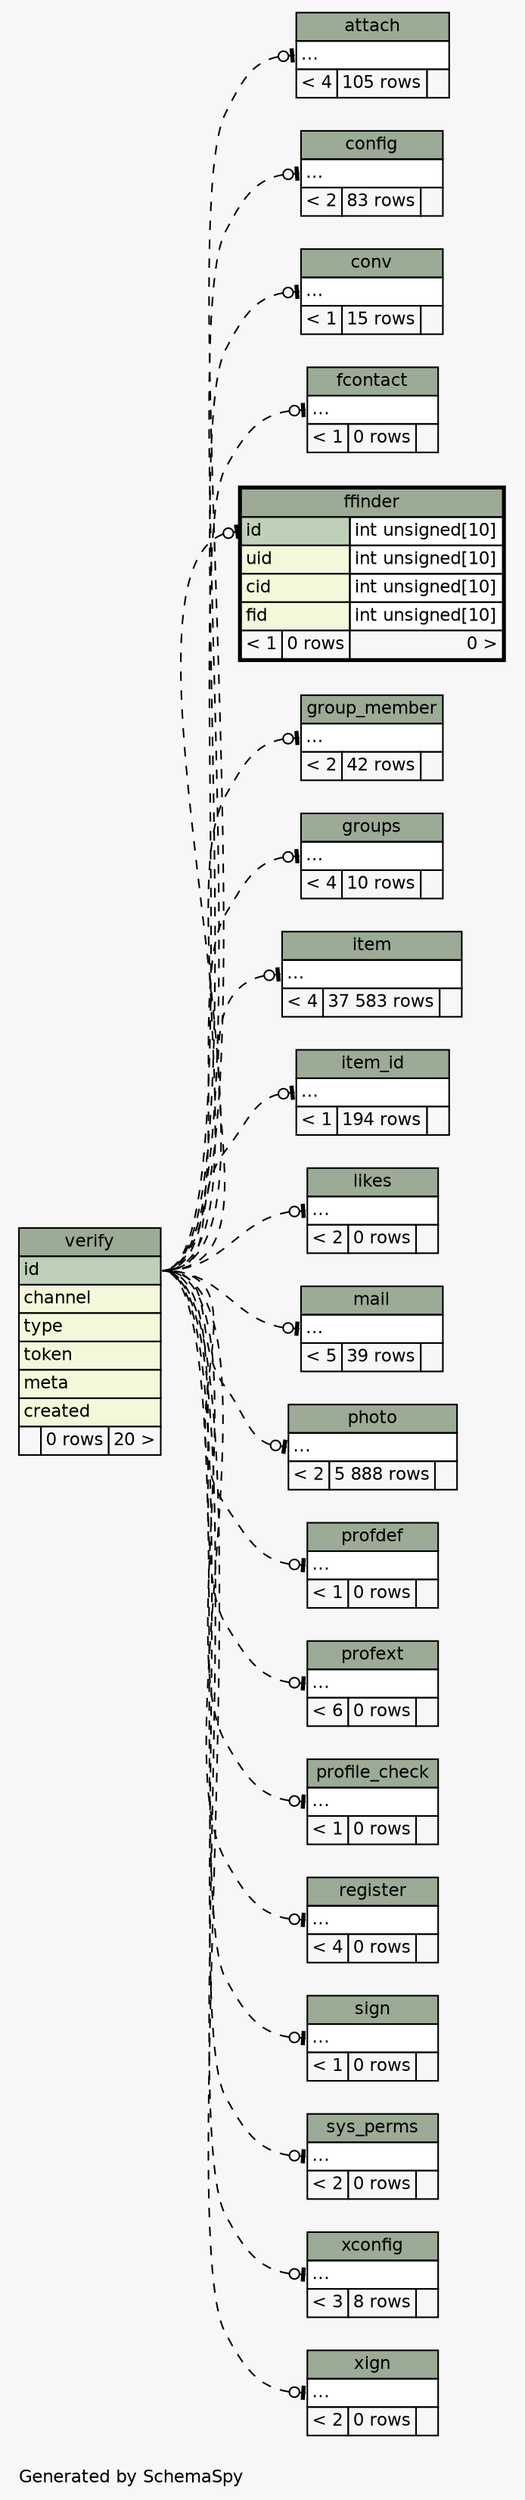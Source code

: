 // dot 2.26.3 on Linux 3.2.0-4-686-pae
// SchemaSpy rev 590
digraph "impliedTwoDegreesRelationshipsDiagram" {
  graph [
    rankdir="RL"
    bgcolor="#f7f7f7"
    label="\nGenerated by SchemaSpy"
    labeljust="l"
    nodesep="0.18"
    ranksep="0.46"
    fontname="Helvetica"
    fontsize="11"
  ];
  node [
    fontname="Helvetica"
    fontsize="11"
    shape="plaintext"
  ];
  edge [
    arrowsize="0.8"
  ];
  "attach":"elipses":w -> "verify":"id":e [arrowhead=none dir=back arrowtail=teeodot style=dashed];
  "config":"elipses":w -> "verify":"id":e [arrowhead=none dir=back arrowtail=teeodot style=dashed];
  "conv":"elipses":w -> "verify":"id":e [arrowhead=none dir=back arrowtail=teeodot style=dashed];
  "fcontact":"elipses":w -> "verify":"id":e [arrowhead=none dir=back arrowtail=teeodot style=dashed];
  "ffinder":"id":w -> "verify":"id":e [arrowhead=none dir=back arrowtail=teeodot style=dashed];
  "group_member":"elipses":w -> "verify":"id":e [arrowhead=none dir=back arrowtail=teeodot style=dashed];
  "groups":"elipses":w -> "verify":"id":e [arrowhead=none dir=back arrowtail=teeodot style=dashed];
  "item":"elipses":w -> "verify":"id":e [arrowhead=none dir=back arrowtail=teeodot style=dashed];
  "item_id":"elipses":w -> "verify":"id":e [arrowhead=none dir=back arrowtail=teeodot style=dashed];
  "likes":"elipses":w -> "verify":"id":e [arrowhead=none dir=back arrowtail=teeodot style=dashed];
  "mail":"elipses":w -> "verify":"id":e [arrowhead=none dir=back arrowtail=teeodot style=dashed];
  "photo":"elipses":w -> "verify":"id":e [arrowhead=none dir=back arrowtail=teeodot style=dashed];
  "profdef":"elipses":w -> "verify":"id":e [arrowhead=none dir=back arrowtail=teeodot style=dashed];
  "profext":"elipses":w -> "verify":"id":e [arrowhead=none dir=back arrowtail=teeodot style=dashed];
  "profile_check":"elipses":w -> "verify":"id":e [arrowhead=none dir=back arrowtail=teeodot style=dashed];
  "register":"elipses":w -> "verify":"id":e [arrowhead=none dir=back arrowtail=teeodot style=dashed];
  "sign":"elipses":w -> "verify":"id":e [arrowhead=none dir=back arrowtail=teeodot style=dashed];
  "sys_perms":"elipses":w -> "verify":"id":e [arrowhead=none dir=back arrowtail=teeodot style=dashed];
  "xconfig":"elipses":w -> "verify":"id":e [arrowhead=none dir=back arrowtail=teeodot style=dashed];
  "xign":"elipses":w -> "verify":"id":e [arrowhead=none dir=back arrowtail=teeodot style=dashed];
  "attach" [
    label=<
    <TABLE BORDER="0" CELLBORDER="1" CELLSPACING="0" BGCOLOR="#ffffff">
      <TR><TD COLSPAN="3" BGCOLOR="#9bab96" ALIGN="CENTER">attach</TD></TR>
      <TR><TD PORT="elipses" COLSPAN="3" ALIGN="LEFT">...</TD></TR>
      <TR><TD ALIGN="LEFT" BGCOLOR="#f7f7f7">&lt; 4</TD><TD ALIGN="RIGHT" BGCOLOR="#f7f7f7">105 rows</TD><TD ALIGN="RIGHT" BGCOLOR="#f7f7f7">  </TD></TR>
    </TABLE>>
    URL="attach.html"
    tooltip="attach"
  ];
  "config" [
    label=<
    <TABLE BORDER="0" CELLBORDER="1" CELLSPACING="0" BGCOLOR="#ffffff">
      <TR><TD COLSPAN="3" BGCOLOR="#9bab96" ALIGN="CENTER">config</TD></TR>
      <TR><TD PORT="elipses" COLSPAN="3" ALIGN="LEFT">...</TD></TR>
      <TR><TD ALIGN="LEFT" BGCOLOR="#f7f7f7">&lt; 2</TD><TD ALIGN="RIGHT" BGCOLOR="#f7f7f7">83 rows</TD><TD ALIGN="RIGHT" BGCOLOR="#f7f7f7">  </TD></TR>
    </TABLE>>
    URL="config.html"
    tooltip="config"
  ];
  "conv" [
    label=<
    <TABLE BORDER="0" CELLBORDER="1" CELLSPACING="0" BGCOLOR="#ffffff">
      <TR><TD COLSPAN="3" BGCOLOR="#9bab96" ALIGN="CENTER">conv</TD></TR>
      <TR><TD PORT="elipses" COLSPAN="3" ALIGN="LEFT">...</TD></TR>
      <TR><TD ALIGN="LEFT" BGCOLOR="#f7f7f7">&lt; 1</TD><TD ALIGN="RIGHT" BGCOLOR="#f7f7f7">15 rows</TD><TD ALIGN="RIGHT" BGCOLOR="#f7f7f7">  </TD></TR>
    </TABLE>>
    URL="conv.html"
    tooltip="conv"
  ];
  "fcontact" [
    label=<
    <TABLE BORDER="0" CELLBORDER="1" CELLSPACING="0" BGCOLOR="#ffffff">
      <TR><TD COLSPAN="3" BGCOLOR="#9bab96" ALIGN="CENTER">fcontact</TD></TR>
      <TR><TD PORT="elipses" COLSPAN="3" ALIGN="LEFT">...</TD></TR>
      <TR><TD ALIGN="LEFT" BGCOLOR="#f7f7f7">&lt; 1</TD><TD ALIGN="RIGHT" BGCOLOR="#f7f7f7">0 rows</TD><TD ALIGN="RIGHT" BGCOLOR="#f7f7f7">  </TD></TR>
    </TABLE>>
    URL="fcontact.html"
    tooltip="fcontact"
  ];
  "ffinder" [
    label=<
    <TABLE BORDER="2" CELLBORDER="1" CELLSPACING="0" BGCOLOR="#ffffff">
      <TR><TD COLSPAN="3" BGCOLOR="#9bab96" ALIGN="CENTER">ffinder</TD></TR>
      <TR><TD PORT="id" COLSPAN="2" BGCOLOR="#bed1b8" ALIGN="LEFT">id</TD><TD PORT="id.type" ALIGN="LEFT">int unsigned[10]</TD></TR>
      <TR><TD PORT="uid" COLSPAN="2" BGCOLOR="#f4f7da" ALIGN="LEFT">uid</TD><TD PORT="uid.type" ALIGN="LEFT">int unsigned[10]</TD></TR>
      <TR><TD PORT="cid" COLSPAN="2" BGCOLOR="#f4f7da" ALIGN="LEFT">cid</TD><TD PORT="cid.type" ALIGN="LEFT">int unsigned[10]</TD></TR>
      <TR><TD PORT="fid" COLSPAN="2" BGCOLOR="#f4f7da" ALIGN="LEFT">fid</TD><TD PORT="fid.type" ALIGN="LEFT">int unsigned[10]</TD></TR>
      <TR><TD ALIGN="LEFT" BGCOLOR="#f7f7f7">&lt; 1</TD><TD ALIGN="RIGHT" BGCOLOR="#f7f7f7">0 rows</TD><TD ALIGN="RIGHT" BGCOLOR="#f7f7f7">0 &gt;</TD></TR>
    </TABLE>>
    URL="ffinder.html"
    tooltip="ffinder"
  ];
  "group_member" [
    label=<
    <TABLE BORDER="0" CELLBORDER="1" CELLSPACING="0" BGCOLOR="#ffffff">
      <TR><TD COLSPAN="3" BGCOLOR="#9bab96" ALIGN="CENTER">group_member</TD></TR>
      <TR><TD PORT="elipses" COLSPAN="3" ALIGN="LEFT">...</TD></TR>
      <TR><TD ALIGN="LEFT" BGCOLOR="#f7f7f7">&lt; 2</TD><TD ALIGN="RIGHT" BGCOLOR="#f7f7f7">42 rows</TD><TD ALIGN="RIGHT" BGCOLOR="#f7f7f7">  </TD></TR>
    </TABLE>>
    URL="group_member.html"
    tooltip="group_member"
  ];
  "groups" [
    label=<
    <TABLE BORDER="0" CELLBORDER="1" CELLSPACING="0" BGCOLOR="#ffffff">
      <TR><TD COLSPAN="3" BGCOLOR="#9bab96" ALIGN="CENTER">groups</TD></TR>
      <TR><TD PORT="elipses" COLSPAN="3" ALIGN="LEFT">...</TD></TR>
      <TR><TD ALIGN="LEFT" BGCOLOR="#f7f7f7">&lt; 4</TD><TD ALIGN="RIGHT" BGCOLOR="#f7f7f7">10 rows</TD><TD ALIGN="RIGHT" BGCOLOR="#f7f7f7">  </TD></TR>
    </TABLE>>
    URL="groups.html"
    tooltip="groups"
  ];
  "item" [
    label=<
    <TABLE BORDER="0" CELLBORDER="1" CELLSPACING="0" BGCOLOR="#ffffff">
      <TR><TD COLSPAN="3" BGCOLOR="#9bab96" ALIGN="CENTER">item</TD></TR>
      <TR><TD PORT="elipses" COLSPAN="3" ALIGN="LEFT">...</TD></TR>
      <TR><TD ALIGN="LEFT" BGCOLOR="#f7f7f7">&lt; 4</TD><TD ALIGN="RIGHT" BGCOLOR="#f7f7f7">37 583 rows</TD><TD ALIGN="RIGHT" BGCOLOR="#f7f7f7">  </TD></TR>
    </TABLE>>
    URL="item.html"
    tooltip="item"
  ];
  "item_id" [
    label=<
    <TABLE BORDER="0" CELLBORDER="1" CELLSPACING="0" BGCOLOR="#ffffff">
      <TR><TD COLSPAN="3" BGCOLOR="#9bab96" ALIGN="CENTER">item_id</TD></TR>
      <TR><TD PORT="elipses" COLSPAN="3" ALIGN="LEFT">...</TD></TR>
      <TR><TD ALIGN="LEFT" BGCOLOR="#f7f7f7">&lt; 1</TD><TD ALIGN="RIGHT" BGCOLOR="#f7f7f7">194 rows</TD><TD ALIGN="RIGHT" BGCOLOR="#f7f7f7">  </TD></TR>
    </TABLE>>
    URL="item_id.html"
    tooltip="item_id"
  ];
  "likes" [
    label=<
    <TABLE BORDER="0" CELLBORDER="1" CELLSPACING="0" BGCOLOR="#ffffff">
      <TR><TD COLSPAN="3" BGCOLOR="#9bab96" ALIGN="CENTER">likes</TD></TR>
      <TR><TD PORT="elipses" COLSPAN="3" ALIGN="LEFT">...</TD></TR>
      <TR><TD ALIGN="LEFT" BGCOLOR="#f7f7f7">&lt; 2</TD><TD ALIGN="RIGHT" BGCOLOR="#f7f7f7">0 rows</TD><TD ALIGN="RIGHT" BGCOLOR="#f7f7f7">  </TD></TR>
    </TABLE>>
    URL="likes.html"
    tooltip="likes"
  ];
  "mail" [
    label=<
    <TABLE BORDER="0" CELLBORDER="1" CELLSPACING="0" BGCOLOR="#ffffff">
      <TR><TD COLSPAN="3" BGCOLOR="#9bab96" ALIGN="CENTER">mail</TD></TR>
      <TR><TD PORT="elipses" COLSPAN="3" ALIGN="LEFT">...</TD></TR>
      <TR><TD ALIGN="LEFT" BGCOLOR="#f7f7f7">&lt; 5</TD><TD ALIGN="RIGHT" BGCOLOR="#f7f7f7">39 rows</TD><TD ALIGN="RIGHT" BGCOLOR="#f7f7f7">  </TD></TR>
    </TABLE>>
    URL="mail.html"
    tooltip="mail"
  ];
  "photo" [
    label=<
    <TABLE BORDER="0" CELLBORDER="1" CELLSPACING="0" BGCOLOR="#ffffff">
      <TR><TD COLSPAN="3" BGCOLOR="#9bab96" ALIGN="CENTER">photo</TD></TR>
      <TR><TD PORT="elipses" COLSPAN="3" ALIGN="LEFT">...</TD></TR>
      <TR><TD ALIGN="LEFT" BGCOLOR="#f7f7f7">&lt; 2</TD><TD ALIGN="RIGHT" BGCOLOR="#f7f7f7">5 888 rows</TD><TD ALIGN="RIGHT" BGCOLOR="#f7f7f7">  </TD></TR>
    </TABLE>>
    URL="photo.html"
    tooltip="photo"
  ];
  "profdef" [
    label=<
    <TABLE BORDER="0" CELLBORDER="1" CELLSPACING="0" BGCOLOR="#ffffff">
      <TR><TD COLSPAN="3" BGCOLOR="#9bab96" ALIGN="CENTER">profdef</TD></TR>
      <TR><TD PORT="elipses" COLSPAN="3" ALIGN="LEFT">...</TD></TR>
      <TR><TD ALIGN="LEFT" BGCOLOR="#f7f7f7">&lt; 1</TD><TD ALIGN="RIGHT" BGCOLOR="#f7f7f7">0 rows</TD><TD ALIGN="RIGHT" BGCOLOR="#f7f7f7">  </TD></TR>
    </TABLE>>
    URL="profdef.html"
    tooltip="profdef"
  ];
  "profext" [
    label=<
    <TABLE BORDER="0" CELLBORDER="1" CELLSPACING="0" BGCOLOR="#ffffff">
      <TR><TD COLSPAN="3" BGCOLOR="#9bab96" ALIGN="CENTER">profext</TD></TR>
      <TR><TD PORT="elipses" COLSPAN="3" ALIGN="LEFT">...</TD></TR>
      <TR><TD ALIGN="LEFT" BGCOLOR="#f7f7f7">&lt; 6</TD><TD ALIGN="RIGHT" BGCOLOR="#f7f7f7">0 rows</TD><TD ALIGN="RIGHT" BGCOLOR="#f7f7f7">  </TD></TR>
    </TABLE>>
    URL="profext.html"
    tooltip="profext"
  ];
  "profile_check" [
    label=<
    <TABLE BORDER="0" CELLBORDER="1" CELLSPACING="0" BGCOLOR="#ffffff">
      <TR><TD COLSPAN="3" BGCOLOR="#9bab96" ALIGN="CENTER">profile_check</TD></TR>
      <TR><TD PORT="elipses" COLSPAN="3" ALIGN="LEFT">...</TD></TR>
      <TR><TD ALIGN="LEFT" BGCOLOR="#f7f7f7">&lt; 1</TD><TD ALIGN="RIGHT" BGCOLOR="#f7f7f7">0 rows</TD><TD ALIGN="RIGHT" BGCOLOR="#f7f7f7">  </TD></TR>
    </TABLE>>
    URL="profile_check.html"
    tooltip="profile_check"
  ];
  "register" [
    label=<
    <TABLE BORDER="0" CELLBORDER="1" CELLSPACING="0" BGCOLOR="#ffffff">
      <TR><TD COLSPAN="3" BGCOLOR="#9bab96" ALIGN="CENTER">register</TD></TR>
      <TR><TD PORT="elipses" COLSPAN="3" ALIGN="LEFT">...</TD></TR>
      <TR><TD ALIGN="LEFT" BGCOLOR="#f7f7f7">&lt; 4</TD><TD ALIGN="RIGHT" BGCOLOR="#f7f7f7">0 rows</TD><TD ALIGN="RIGHT" BGCOLOR="#f7f7f7">  </TD></TR>
    </TABLE>>
    URL="register.html"
    tooltip="register"
  ];
  "sign" [
    label=<
    <TABLE BORDER="0" CELLBORDER="1" CELLSPACING="0" BGCOLOR="#ffffff">
      <TR><TD COLSPAN="3" BGCOLOR="#9bab96" ALIGN="CENTER">sign</TD></TR>
      <TR><TD PORT="elipses" COLSPAN="3" ALIGN="LEFT">...</TD></TR>
      <TR><TD ALIGN="LEFT" BGCOLOR="#f7f7f7">&lt; 1</TD><TD ALIGN="RIGHT" BGCOLOR="#f7f7f7">0 rows</TD><TD ALIGN="RIGHT" BGCOLOR="#f7f7f7">  </TD></TR>
    </TABLE>>
    URL="sign.html"
    tooltip="sign"
  ];
  "sys_perms" [
    label=<
    <TABLE BORDER="0" CELLBORDER="1" CELLSPACING="0" BGCOLOR="#ffffff">
      <TR><TD COLSPAN="3" BGCOLOR="#9bab96" ALIGN="CENTER">sys_perms</TD></TR>
      <TR><TD PORT="elipses" COLSPAN="3" ALIGN="LEFT">...</TD></TR>
      <TR><TD ALIGN="LEFT" BGCOLOR="#f7f7f7">&lt; 2</TD><TD ALIGN="RIGHT" BGCOLOR="#f7f7f7">0 rows</TD><TD ALIGN="RIGHT" BGCOLOR="#f7f7f7">  </TD></TR>
    </TABLE>>
    URL="sys_perms.html"
    tooltip="sys_perms"
  ];
  "verify" [
    label=<
    <TABLE BORDER="0" CELLBORDER="1" CELLSPACING="0" BGCOLOR="#ffffff">
      <TR><TD COLSPAN="3" BGCOLOR="#9bab96" ALIGN="CENTER">verify</TD></TR>
      <TR><TD PORT="id" COLSPAN="3" BGCOLOR="#bed1b8" ALIGN="LEFT">id</TD></TR>
      <TR><TD PORT="channel" COLSPAN="3" BGCOLOR="#f4f7da" ALIGN="LEFT">channel</TD></TR>
      <TR><TD PORT="type" COLSPAN="3" BGCOLOR="#f4f7da" ALIGN="LEFT">type</TD></TR>
      <TR><TD PORT="token" COLSPAN="3" BGCOLOR="#f4f7da" ALIGN="LEFT">token</TD></TR>
      <TR><TD PORT="meta" COLSPAN="3" BGCOLOR="#f4f7da" ALIGN="LEFT">meta</TD></TR>
      <TR><TD PORT="created" COLSPAN="3" BGCOLOR="#f4f7da" ALIGN="LEFT">created</TD></TR>
      <TR><TD ALIGN="LEFT" BGCOLOR="#f7f7f7">  </TD><TD ALIGN="RIGHT" BGCOLOR="#f7f7f7">0 rows</TD><TD ALIGN="RIGHT" BGCOLOR="#f7f7f7">20 &gt;</TD></TR>
    </TABLE>>
    URL="verify.html"
    tooltip="verify"
  ];
  "xconfig" [
    label=<
    <TABLE BORDER="0" CELLBORDER="1" CELLSPACING="0" BGCOLOR="#ffffff">
      <TR><TD COLSPAN="3" BGCOLOR="#9bab96" ALIGN="CENTER">xconfig</TD></TR>
      <TR><TD PORT="elipses" COLSPAN="3" ALIGN="LEFT">...</TD></TR>
      <TR><TD ALIGN="LEFT" BGCOLOR="#f7f7f7">&lt; 3</TD><TD ALIGN="RIGHT" BGCOLOR="#f7f7f7">8 rows</TD><TD ALIGN="RIGHT" BGCOLOR="#f7f7f7">  </TD></TR>
    </TABLE>>
    URL="xconfig.html"
    tooltip="xconfig"
  ];
  "xign" [
    label=<
    <TABLE BORDER="0" CELLBORDER="1" CELLSPACING="0" BGCOLOR="#ffffff">
      <TR><TD COLSPAN="3" BGCOLOR="#9bab96" ALIGN="CENTER">xign</TD></TR>
      <TR><TD PORT="elipses" COLSPAN="3" ALIGN="LEFT">...</TD></TR>
      <TR><TD ALIGN="LEFT" BGCOLOR="#f7f7f7">&lt; 2</TD><TD ALIGN="RIGHT" BGCOLOR="#f7f7f7">0 rows</TD><TD ALIGN="RIGHT" BGCOLOR="#f7f7f7">  </TD></TR>
    </TABLE>>
    URL="xign.html"
    tooltip="xign"
  ];
}
